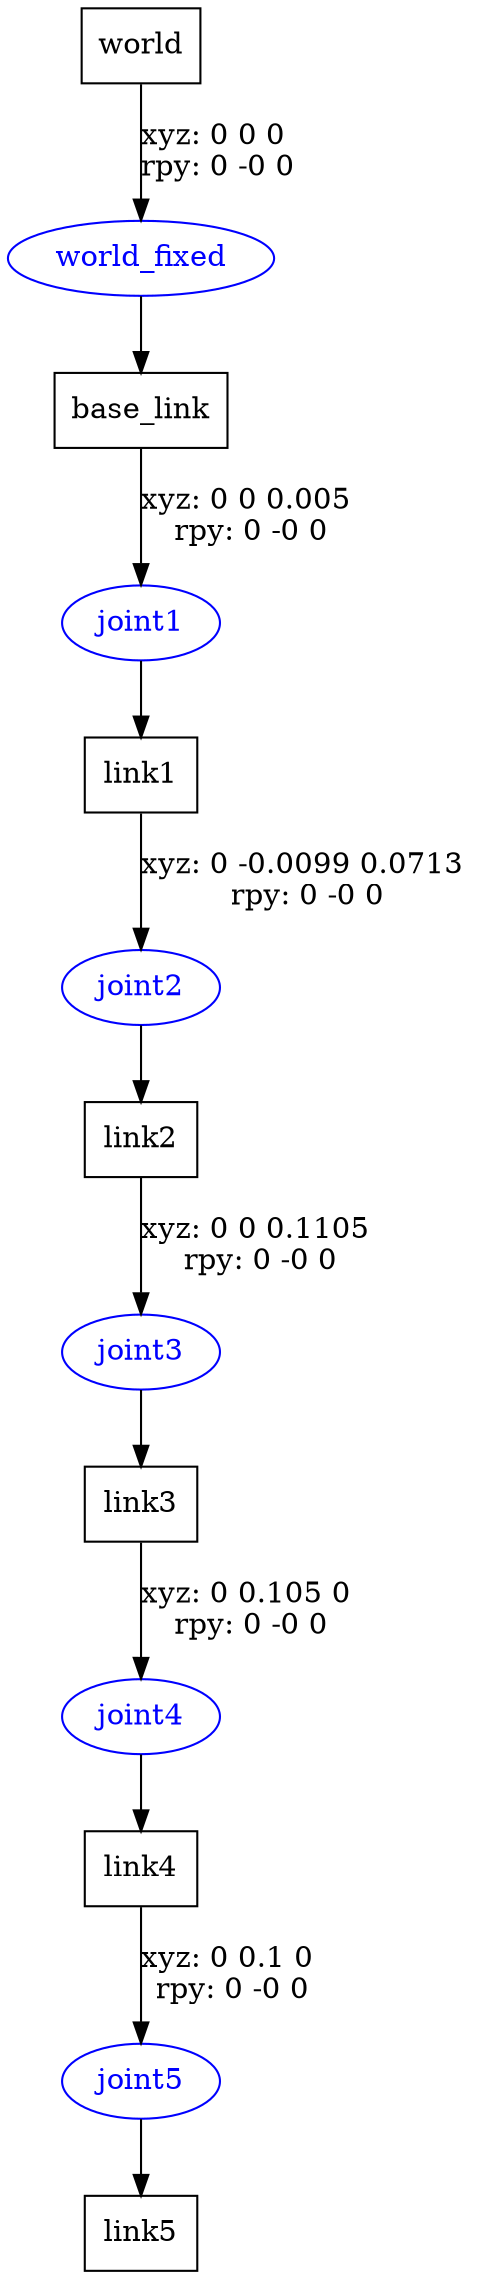 digraph G {
node [shape=box];
"world" [label="world"];
"base_link" [label="base_link"];
"link1" [label="link1"];
"link2" [label="link2"];
"link3" [label="link3"];
"link4" [label="link4"];
"link5" [label="link5"];
node [shape=ellipse, color=blue, fontcolor=blue];
"world" -> "world_fixed" [label="xyz: 0 0 0 \nrpy: 0 -0 0"]
"world_fixed" -> "base_link"
"base_link" -> "joint1" [label="xyz: 0 0 0.005 \nrpy: 0 -0 0"]
"joint1" -> "link1"
"link1" -> "joint2" [label="xyz: 0 -0.0099 0.0713 \nrpy: 0 -0 0"]
"joint2" -> "link2"
"link2" -> "joint3" [label="xyz: 0 0 0.1105 \nrpy: 0 -0 0"]
"joint3" -> "link3"
"link3" -> "joint4" [label="xyz: 0 0.105 0 \nrpy: 0 -0 0"]
"joint4" -> "link4"
"link4" -> "joint5" [label="xyz: 0 0.1 0 \nrpy: 0 -0 0"]
"joint5" -> "link5"
}
